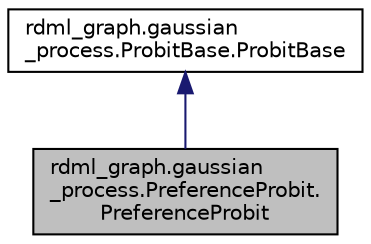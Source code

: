 digraph "rdml_graph.gaussian_process.PreferenceProbit.PreferenceProbit"
{
 // LATEX_PDF_SIZE
  edge [fontname="Helvetica",fontsize="10",labelfontname="Helvetica",labelfontsize="10"];
  node [fontname="Helvetica",fontsize="10",shape=record];
  Node1 [label="rdml_graph.gaussian\l_process.PreferenceProbit.\lPreferenceProbit",height=0.2,width=0.4,color="black", fillcolor="grey75", style="filled", fontcolor="black",tooltip="PreferenceProbit A relative discrete probit Partially taken from Nick's code this calculates the prob..."];
  Node2 -> Node1 [dir="back",color="midnightblue",fontsize="10",style="solid",fontname="Helvetica"];
  Node2 [label="rdml_graph.gaussian\l_process.ProbitBase.ProbitBase",height=0.2,width=0.4,color="black", fillcolor="white", style="filled",URL="$classrdml__graph_1_1gaussian__process_1_1ProbitBase_1_1ProbitBase.html",tooltip="ProbitBase Abstract class for a probit for the user GP."];
}
